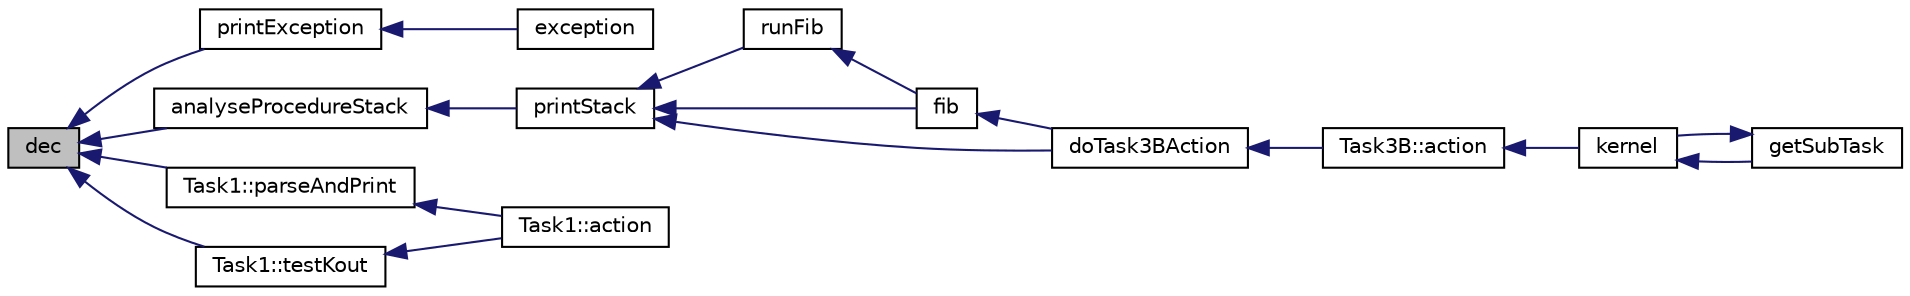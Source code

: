 digraph "dec"
{
  bgcolor="transparent";
  edge [fontname="Helvetica",fontsize="10",labelfontname="Helvetica",labelfontsize="10"];
  node [fontname="Helvetica",fontsize="10",shape=record];
  rankdir="LR";
  Node1 [label="dec",height=0.2,width=0.4,color="black", fillcolor="grey75", style="filled", fontcolor="black"];
  Node1 -> Node2 [dir="back",color="midnightblue",fontsize="10",style="solid",fontname="Helvetica"];
  Node2 [label="printException",height=0.2,width=0.4,color="black",URL="$exceptions_8cc.html#aa9be12416ab5fcc6ced0ea49ff7825de"];
  Node2 -> Node3 [dir="back",color="midnightblue",fontsize="10",style="solid",fontname="Helvetica"];
  Node3 [label="exception",height=0.2,width=0.4,color="black",URL="$exceptions_8cc.html#a17ac45e3213989a19bb1472093ca30e6",tooltip="Entry point for exceptions. "];
  Node1 -> Node4 [dir="back",color="midnightblue",fontsize="10",style="solid",fontname="Helvetica"];
  Node4 [label="analyseProcedureStack",height=0.2,width=0.4,color="black",URL="$analyse_8cc.html#adab0ef21ad15eeca2d4b96b98b59b356",tooltip="Diese Funktion dient der Analyse des Prozedurstacks. "];
  Node4 -> Node5 [dir="back",color="midnightblue",fontsize="10",style="solid",fontname="Helvetica"];
  Node5 [label="printStack",height=0.2,width=0.4,color="black",URL="$task3B_8cc.html#a1140e1f1ebb85d5c7103af6e0b522c22"];
  Node5 -> Node6 [dir="back",color="midnightblue",fontsize="10",style="solid",fontname="Helvetica"];
  Node6 [label="runFib",height=0.2,width=0.4,color="black",URL="$task3B_8cc.html#a4205b075c53452d0a4cb9966fe2bf855"];
  Node6 -> Node7 [dir="back",color="midnightblue",fontsize="10",style="solid",fontname="Helvetica"];
  Node7 [label="fib",height=0.2,width=0.4,color="black",URL="$task3B_8cc.html#ad1b3bc944aac0dbdd041cc180ff8c37a"];
  Node7 -> Node8 [dir="back",color="midnightblue",fontsize="10",style="solid",fontname="Helvetica"];
  Node8 [label="doTask3BAction",height=0.2,width=0.4,color="black",URL="$task3B_8cc.html#a5874bf2c7fd779b0760c4d5f16bb2d08"];
  Node8 -> Node9 [dir="back",color="midnightblue",fontsize="10",style="solid",fontname="Helvetica"];
  Node9 [label="Task3B::action",height=0.2,width=0.4,color="black",URL="$classTask3B.html#aa803f35a028d2dc338d20d69ab592f20",tooltip="prints the line "];
  Node9 -> Node10 [dir="back",color="midnightblue",fontsize="10",style="solid",fontname="Helvetica"];
  Node10 [label="kernel",height=0.2,width=0.4,color="black",URL="$main_8cc.html#a796315624c9bcf31fd673cb62e4b9819",tooltip="kernel entry point "];
  Node10 -> Node11 [dir="back",color="midnightblue",fontsize="10",style="solid",fontname="Helvetica"];
  Node11 [label="getSubTask",height=0.2,width=0.4,color="black",URL="$main_8cc.html#a9f9d2ea101dcc6e3cd7011dccc4331e0",tooltip="Wait for user input via keyboard to select sub task. "];
  Node11 -> Node10 [dir="back",color="midnightblue",fontsize="10",style="solid",fontname="Helvetica"];
  Node5 -> Node7 [dir="back",color="midnightblue",fontsize="10",style="solid",fontname="Helvetica"];
  Node5 -> Node8 [dir="back",color="midnightblue",fontsize="10",style="solid",fontname="Helvetica"];
  Node1 -> Node12 [dir="back",color="midnightblue",fontsize="10",style="solid",fontname="Helvetica"];
  Node12 [label="Task1::parseAndPrint",height=0.2,width=0.4,color="black",URL="$classTask1.html#af4e3f3b3085e350a5e939da4dba2738d",tooltip="parse and print the multiboot information "];
  Node12 -> Node13 [dir="back",color="midnightblue",fontsize="10",style="solid",fontname="Helvetica"];
  Node13 [label="Task1::action",height=0.2,width=0.4,color="black",URL="$classTask1.html#a0d4029a13591e70af436c0ead066ea5c",tooltip="parse and print multiboot information "];
  Node1 -> Node14 [dir="back",color="midnightblue",fontsize="10",style="solid",fontname="Helvetica"];
  Node14 [label="Task1::testKout",height=0.2,width=0.4,color="black",URL="$classTask1.html#a48ca608ac9cdc03ab6614a4f61e2448e",tooltip="test the functionality of the Kout object "];
  Node14 -> Node13 [dir="back",color="midnightblue",fontsize="10",style="solid",fontname="Helvetica"];
}
